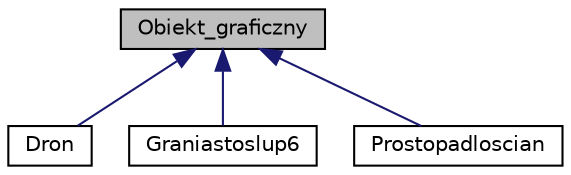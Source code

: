digraph "Obiekt_graficzny"
{
  edge [fontname="Helvetica",fontsize="10",labelfontname="Helvetica",labelfontsize="10"];
  node [fontname="Helvetica",fontsize="10",shape=record];
  Node0 [label="Obiekt_graficzny",height=0.2,width=0.4,color="black", fillcolor="grey75", style="filled", fontcolor="black"];
  Node0 -> Node1 [dir="back",color="midnightblue",fontsize="10",style="solid",fontname="Helvetica"];
  Node1 [label="Dron",height=0.2,width=0.4,color="black", fillcolor="white", style="filled",URL="$class_dron.html"];
  Node0 -> Node2 [dir="back",color="midnightblue",fontsize="10",style="solid",fontname="Helvetica"];
  Node2 [label="Graniastoslup6",height=0.2,width=0.4,color="black", fillcolor="white", style="filled",URL="$class_graniastoslup6.html"];
  Node0 -> Node3 [dir="back",color="midnightblue",fontsize="10",style="solid",fontname="Helvetica"];
  Node3 [label="Prostopadloscian",height=0.2,width=0.4,color="black", fillcolor="white", style="filled",URL="$class_prostopadloscian.html"];
}
